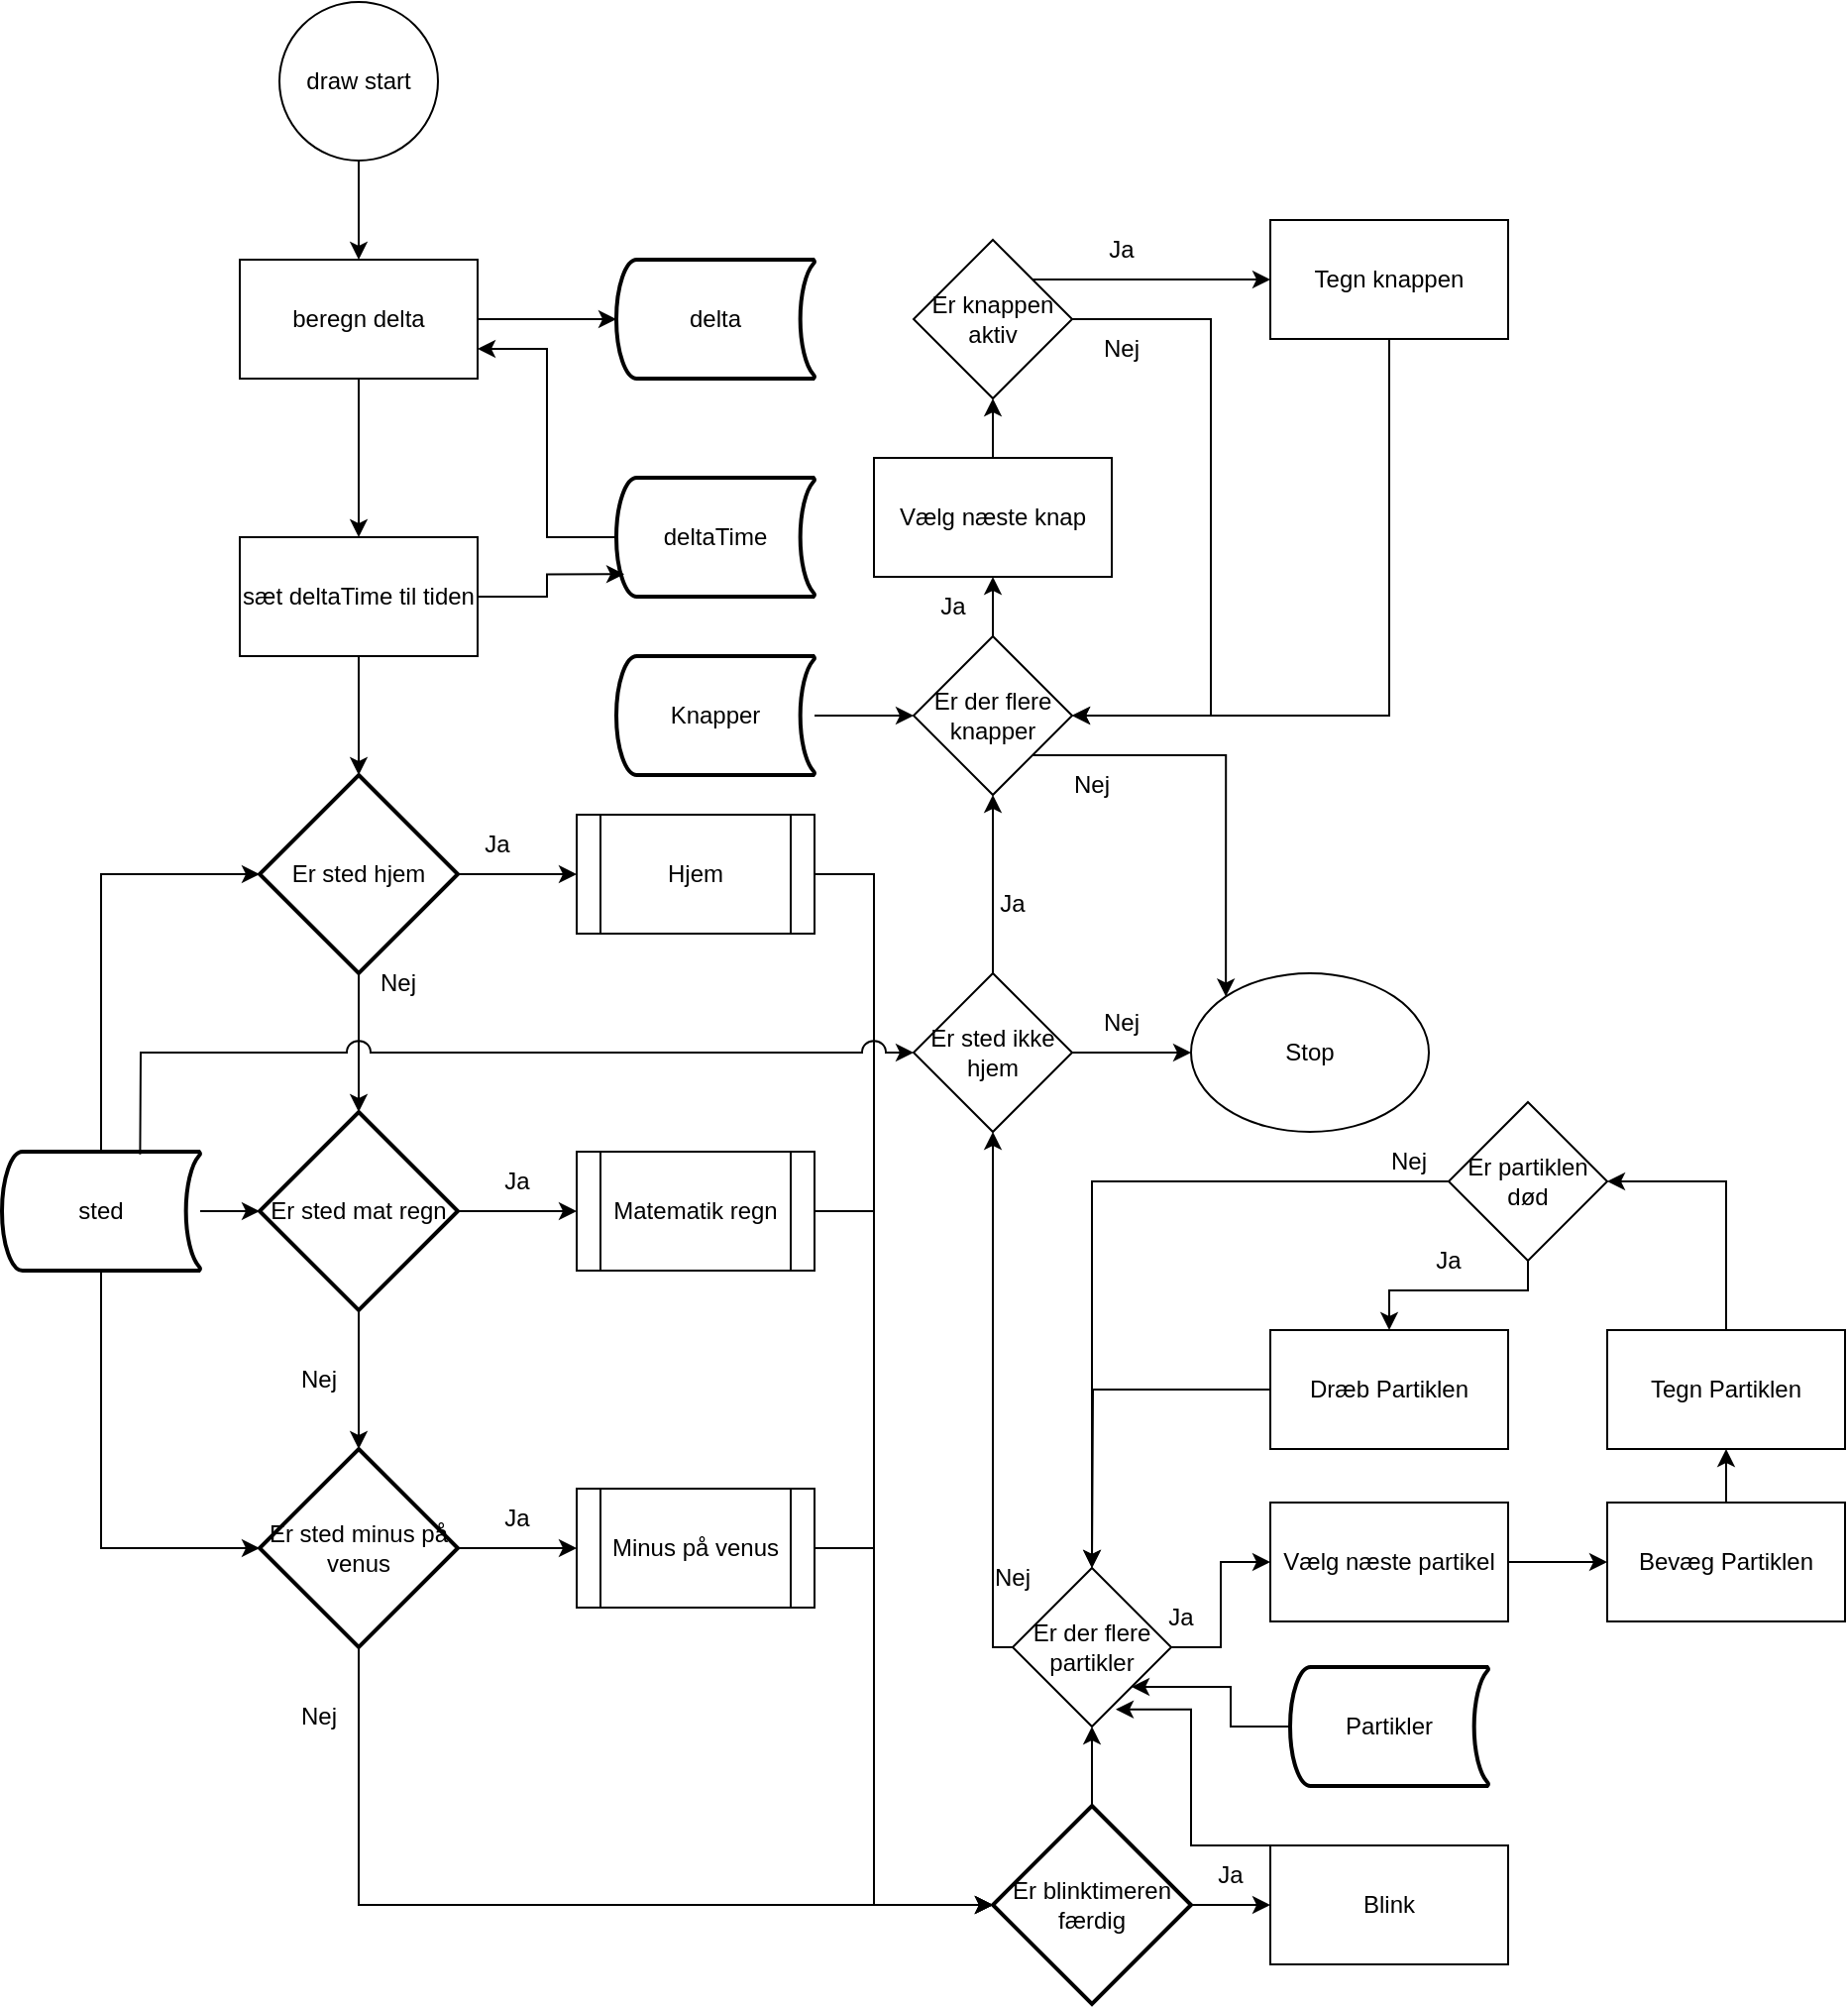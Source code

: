 <mxfile version="26.0.11">
  <diagram name="Side-1" id="qg11AkM4cfyNhcm5he1_">
    <mxGraphModel dx="1323" dy="687" grid="1" gridSize="10" guides="1" tooltips="1" connect="1" arrows="1" fold="1" page="1" pageScale="1" pageWidth="1169" pageHeight="1654" math="0" shadow="0">
      <root>
        <mxCell id="0" />
        <mxCell id="1" parent="0" />
        <mxCell id="YUiSV8p8lnKAEg17Tau_-8" style="edgeStyle=orthogonalEdgeStyle;rounded=0;orthogonalLoop=1;jettySize=auto;html=1;entryX=0.5;entryY=0;entryDx=0;entryDy=0;" parent="1" source="YUiSV8p8lnKAEg17Tau_-1" target="YUiSV8p8lnKAEg17Tau_-3" edge="1">
          <mxGeometry relative="1" as="geometry" />
        </mxCell>
        <mxCell id="YUiSV8p8lnKAEg17Tau_-1" value="draw start" style="ellipse;whiteSpace=wrap;html=1;aspect=fixed;" parent="1" vertex="1">
          <mxGeometry x="160" y="40" width="80" height="80" as="geometry" />
        </mxCell>
        <mxCell id="YUiSV8p8lnKAEg17Tau_-10" style="edgeStyle=orthogonalEdgeStyle;rounded=0;orthogonalLoop=1;jettySize=auto;html=1;entryX=0.5;entryY=0;entryDx=0;entryDy=0;" parent="1" source="YUiSV8p8lnKAEg17Tau_-3" target="YUiSV8p8lnKAEg17Tau_-9" edge="1">
          <mxGeometry relative="1" as="geometry" />
        </mxCell>
        <mxCell id="YUiSV8p8lnKAEg17Tau_-3" value="beregn delta" style="rounded=0;whiteSpace=wrap;html=1;" parent="1" vertex="1">
          <mxGeometry x="140" y="170" width="120" height="60" as="geometry" />
        </mxCell>
        <mxCell id="YUiSV8p8lnKAEg17Tau_-4" value="delta" style="strokeWidth=2;html=1;shape=mxgraph.flowchart.stored_data;whiteSpace=wrap;" parent="1" vertex="1">
          <mxGeometry x="330" y="170" width="100" height="60" as="geometry" />
        </mxCell>
        <mxCell id="YUiSV8p8lnKAEg17Tau_-7" style="edgeStyle=orthogonalEdgeStyle;rounded=0;orthogonalLoop=1;jettySize=auto;html=1;entryX=1;entryY=0.75;entryDx=0;entryDy=0;" parent="1" source="YUiSV8p8lnKAEg17Tau_-5" target="YUiSV8p8lnKAEg17Tau_-3" edge="1">
          <mxGeometry relative="1" as="geometry" />
        </mxCell>
        <mxCell id="YUiSV8p8lnKAEg17Tau_-5" value="deltaTime" style="strokeWidth=2;html=1;shape=mxgraph.flowchart.stored_data;whiteSpace=wrap;" parent="1" vertex="1">
          <mxGeometry x="330" y="280" width="100" height="60" as="geometry" />
        </mxCell>
        <mxCell id="YUiSV8p8lnKAEg17Tau_-6" style="edgeStyle=orthogonalEdgeStyle;rounded=0;orthogonalLoop=1;jettySize=auto;html=1;entryX=0;entryY=0.5;entryDx=0;entryDy=0;entryPerimeter=0;" parent="1" source="YUiSV8p8lnKAEg17Tau_-3" target="YUiSV8p8lnKAEg17Tau_-4" edge="1">
          <mxGeometry relative="1" as="geometry" />
        </mxCell>
        <mxCell id="YUiSV8p8lnKAEg17Tau_-9" value="sæt deltaTime til tiden" style="rounded=0;whiteSpace=wrap;html=1;" parent="1" vertex="1">
          <mxGeometry x="140" y="310" width="120" height="60" as="geometry" />
        </mxCell>
        <mxCell id="YUiSV8p8lnKAEg17Tau_-11" style="edgeStyle=orthogonalEdgeStyle;rounded=0;orthogonalLoop=1;jettySize=auto;html=1;entryX=0.04;entryY=0.811;entryDx=0;entryDy=0;entryPerimeter=0;" parent="1" source="YUiSV8p8lnKAEg17Tau_-9" target="YUiSV8p8lnKAEg17Tau_-5" edge="1">
          <mxGeometry relative="1" as="geometry" />
        </mxCell>
        <mxCell id="YUiSV8p8lnKAEg17Tau_-31" style="edgeStyle=orthogonalEdgeStyle;rounded=0;orthogonalLoop=1;jettySize=auto;html=1;" parent="1" source="YUiSV8p8lnKAEg17Tau_-12" edge="1">
          <mxGeometry relative="1" as="geometry">
            <mxPoint x="310" y="480" as="targetPoint" />
          </mxGeometry>
        </mxCell>
        <mxCell id="YUiSV8p8lnKAEg17Tau_-12" value="Er sted hjem" style="strokeWidth=2;html=1;shape=mxgraph.flowchart.decision;whiteSpace=wrap;" parent="1" vertex="1">
          <mxGeometry x="150" y="430" width="100" height="100" as="geometry" />
        </mxCell>
        <mxCell id="YUiSV8p8lnKAEg17Tau_-13" style="edgeStyle=orthogonalEdgeStyle;rounded=0;orthogonalLoop=1;jettySize=auto;html=1;entryX=0.5;entryY=0;entryDx=0;entryDy=0;entryPerimeter=0;" parent="1" source="YUiSV8p8lnKAEg17Tau_-9" target="YUiSV8p8lnKAEg17Tau_-12" edge="1">
          <mxGeometry relative="1" as="geometry" />
        </mxCell>
        <mxCell id="YUiSV8p8lnKAEg17Tau_-14" value="sted" style="strokeWidth=2;html=1;shape=mxgraph.flowchart.stored_data;whiteSpace=wrap;" parent="1" vertex="1">
          <mxGeometry x="20" y="620" width="100" height="60" as="geometry" />
        </mxCell>
        <mxCell id="YUiSV8p8lnKAEg17Tau_-37" style="edgeStyle=orthogonalEdgeStyle;rounded=0;orthogonalLoop=1;jettySize=auto;html=1;entryX=0;entryY=0.5;entryDx=0;entryDy=0;" parent="1" source="YUiSV8p8lnKAEg17Tau_-15" target="YUiSV8p8lnKAEg17Tau_-34" edge="1">
          <mxGeometry relative="1" as="geometry" />
        </mxCell>
        <mxCell id="YUiSV8p8lnKAEg17Tau_-15" value="Er sted mat regn" style="strokeWidth=2;html=1;shape=mxgraph.flowchart.decision;whiteSpace=wrap;" parent="1" vertex="1">
          <mxGeometry x="150" y="600" width="100" height="100" as="geometry" />
        </mxCell>
        <mxCell id="YUiSV8p8lnKAEg17Tau_-16" style="edgeStyle=orthogonalEdgeStyle;rounded=0;orthogonalLoop=1;jettySize=auto;html=1;entryX=0.5;entryY=0;entryDx=0;entryDy=0;entryPerimeter=0;" parent="1" source="YUiSV8p8lnKAEg17Tau_-12" target="YUiSV8p8lnKAEg17Tau_-15" edge="1">
          <mxGeometry relative="1" as="geometry" />
        </mxCell>
        <mxCell id="YUiSV8p8lnKAEg17Tau_-17" style="edgeStyle=orthogonalEdgeStyle;rounded=0;orthogonalLoop=1;jettySize=auto;html=1;entryX=0;entryY=0.5;entryDx=0;entryDy=0;entryPerimeter=0;" parent="1" source="YUiSV8p8lnKAEg17Tau_-14" target="YUiSV8p8lnKAEg17Tau_-12" edge="1">
          <mxGeometry relative="1" as="geometry">
            <Array as="points">
              <mxPoint x="70" y="480" />
            </Array>
          </mxGeometry>
        </mxCell>
        <mxCell id="YUiSV8p8lnKAEg17Tau_-18" style="edgeStyle=orthogonalEdgeStyle;rounded=0;orthogonalLoop=1;jettySize=auto;html=1;entryX=0;entryY=0.5;entryDx=0;entryDy=0;entryPerimeter=0;" parent="1" source="YUiSV8p8lnKAEg17Tau_-14" target="YUiSV8p8lnKAEg17Tau_-15" edge="1">
          <mxGeometry relative="1" as="geometry" />
        </mxCell>
        <mxCell id="YUiSV8p8lnKAEg17Tau_-38" style="edgeStyle=orthogonalEdgeStyle;rounded=0;orthogonalLoop=1;jettySize=auto;html=1;entryX=0;entryY=0.5;entryDx=0;entryDy=0;" parent="1" source="YUiSV8p8lnKAEg17Tau_-19" target="YUiSV8p8lnKAEg17Tau_-35" edge="1">
          <mxGeometry relative="1" as="geometry" />
        </mxCell>
        <mxCell id="YUiSV8p8lnKAEg17Tau_-19" value="Er sted minus på venus" style="strokeWidth=2;html=1;shape=mxgraph.flowchart.decision;whiteSpace=wrap;" parent="1" vertex="1">
          <mxGeometry x="150" y="770" width="100" height="100" as="geometry" />
        </mxCell>
        <mxCell id="YUiSV8p8lnKAEg17Tau_-20" style="edgeStyle=orthogonalEdgeStyle;rounded=0;orthogonalLoop=1;jettySize=auto;html=1;entryX=0.5;entryY=0;entryDx=0;entryDy=0;entryPerimeter=0;" parent="1" source="YUiSV8p8lnKAEg17Tau_-15" target="YUiSV8p8lnKAEg17Tau_-19" edge="1">
          <mxGeometry relative="1" as="geometry" />
        </mxCell>
        <mxCell id="YUiSV8p8lnKAEg17Tau_-21" style="edgeStyle=orthogonalEdgeStyle;rounded=0;orthogonalLoop=1;jettySize=auto;html=1;entryX=0;entryY=0.5;entryDx=0;entryDy=0;entryPerimeter=0;" parent="1" source="YUiSV8p8lnKAEg17Tau_-14" target="YUiSV8p8lnKAEg17Tau_-19" edge="1">
          <mxGeometry relative="1" as="geometry">
            <Array as="points">
              <mxPoint x="70" y="820" />
            </Array>
          </mxGeometry>
        </mxCell>
        <mxCell id="YUiSV8p8lnKAEg17Tau_-25" value="Nej" style="text;html=1;align=center;verticalAlign=middle;whiteSpace=wrap;rounded=0;" parent="1" vertex="1">
          <mxGeometry x="190" y="520" width="60" height="30" as="geometry" />
        </mxCell>
        <mxCell id="YUiSV8p8lnKAEg17Tau_-26" value="Nej" style="text;html=1;align=center;verticalAlign=middle;whiteSpace=wrap;rounded=0;" parent="1" vertex="1">
          <mxGeometry x="150" y="720" width="60" height="30" as="geometry" />
        </mxCell>
        <mxCell id="YUiSV8p8lnKAEg17Tau_-28" value="" style="edgeStyle=orthogonalEdgeStyle;rounded=0;orthogonalLoop=1;jettySize=auto;html=1;entryX=0;entryY=0.5;entryDx=0;entryDy=0;entryPerimeter=0;" parent="1" source="YUiSV8p8lnKAEg17Tau_-19" target="YUiSV8p8lnKAEg17Tau_-45" edge="1">
          <mxGeometry relative="1" as="geometry">
            <mxPoint x="200" y="870" as="sourcePoint" />
            <mxPoint x="200" y="950" as="targetPoint" />
            <Array as="points">
              <mxPoint x="200" y="1000" />
            </Array>
          </mxGeometry>
        </mxCell>
        <mxCell id="YUiSV8p8lnKAEg17Tau_-27" value="Nej" style="text;html=1;align=center;verticalAlign=middle;whiteSpace=wrap;rounded=0;" parent="1" vertex="1">
          <mxGeometry x="150" y="890" width="60" height="30" as="geometry" />
        </mxCell>
        <mxCell id="YUiSV8p8lnKAEg17Tau_-32" value="Hjem&lt;span style=&quot;color: rgba(0, 0, 0, 0); font-family: monospace; font-size: 0px; text-align: start; text-wrap-mode: nowrap;&quot;&gt;%3CmxGraphModel%3E%3Croot%3E%3CmxCell%20id%3D%220%22%2F%3E%3CmxCell%20id%3D%221%22%20parent%3D%220%22%2F%3E%3CmxCell%20id%3D%222%22%20value%3D%22Nej%22%20style%3D%22text%3Bhtml%3D1%3Balign%3Dcenter%3BverticalAlign%3Dmiddle%3BwhiteSpace%3Dwrap%3Brounded%3D0%3B%22%20vertex%3D%221%22%20parent%3D%221%22%3E%3CmxGeometry%20x%3D%22150%22%20y%3D%22550%22%20width%3D%2260%22%20height%3D%2230%22%20as%3D%22geometry%22%2F%3E%3C%2FmxCell%3E%3C%2Froot%3E%3C%2FmxGraphModel%3E&lt;/span&gt;" style="shape=process;whiteSpace=wrap;html=1;backgroundOutline=1;" parent="1" vertex="1">
          <mxGeometry x="310" y="450" width="120" height="60" as="geometry" />
        </mxCell>
        <mxCell id="YUiSV8p8lnKAEg17Tau_-34" value="Matematik regn" style="shape=process;whiteSpace=wrap;html=1;backgroundOutline=1;" parent="1" vertex="1">
          <mxGeometry x="310" y="620" width="120" height="60" as="geometry" />
        </mxCell>
        <mxCell id="YUiSV8p8lnKAEg17Tau_-35" value="Minus på venus" style="shape=process;whiteSpace=wrap;html=1;backgroundOutline=1;" parent="1" vertex="1">
          <mxGeometry x="310" y="790" width="120" height="60" as="geometry" />
        </mxCell>
        <mxCell id="YUiSV8p8lnKAEg17Tau_-40" value="Ja" style="text;html=1;align=center;verticalAlign=middle;whiteSpace=wrap;rounded=0;" parent="1" vertex="1">
          <mxGeometry x="240" y="450" width="60" height="30" as="geometry" />
        </mxCell>
        <mxCell id="YUiSV8p8lnKAEg17Tau_-41" value="Ja" style="text;html=1;align=center;verticalAlign=middle;whiteSpace=wrap;rounded=0;" parent="1" vertex="1">
          <mxGeometry x="250" y="620" width="60" height="30" as="geometry" />
        </mxCell>
        <mxCell id="YUiSV8p8lnKAEg17Tau_-42" value="Ja" style="text;html=1;align=center;verticalAlign=middle;whiteSpace=wrap;rounded=0;" parent="1" vertex="1">
          <mxGeometry x="500" y="480" width="60" height="30" as="geometry" />
        </mxCell>
        <mxCell id="YUiSV8p8lnKAEg17Tau_-43" value="Ja" style="text;html=1;align=center;verticalAlign=middle;whiteSpace=wrap;rounded=0;" parent="1" vertex="1">
          <mxGeometry x="250" y="790" width="60" height="30" as="geometry" />
        </mxCell>
        <mxCell id="YUiSV8p8lnKAEg17Tau_-52" style="edgeStyle=orthogonalEdgeStyle;rounded=0;orthogonalLoop=1;jettySize=auto;html=1;entryX=0;entryY=0.5;entryDx=0;entryDy=0;" parent="1" source="YUiSV8p8lnKAEg17Tau_-45" target="YUiSV8p8lnKAEg17Tau_-51" edge="1">
          <mxGeometry relative="1" as="geometry" />
        </mxCell>
        <mxCell id="YUiSV8p8lnKAEg17Tau_-80" style="edgeStyle=orthogonalEdgeStyle;rounded=0;orthogonalLoop=1;jettySize=auto;html=1;entryX=0.5;entryY=1;entryDx=0;entryDy=0;" parent="1" source="YUiSV8p8lnKAEg17Tau_-45" target="YUiSV8p8lnKAEg17Tau_-65" edge="1">
          <mxGeometry relative="1" as="geometry" />
        </mxCell>
        <mxCell id="YUiSV8p8lnKAEg17Tau_-45" value="Er blinktimeren færdig" style="strokeWidth=2;html=1;shape=mxgraph.flowchart.decision;whiteSpace=wrap;" parent="1" vertex="1">
          <mxGeometry x="520" y="950" width="100" height="100" as="geometry" />
        </mxCell>
        <mxCell id="YUiSV8p8lnKAEg17Tau_-48" style="edgeStyle=orthogonalEdgeStyle;rounded=0;orthogonalLoop=1;jettySize=auto;html=1;entryX=0;entryY=0.5;entryDx=0;entryDy=0;entryPerimeter=0;" parent="1" source="YUiSV8p8lnKAEg17Tau_-35" target="YUiSV8p8lnKAEg17Tau_-45" edge="1">
          <mxGeometry relative="1" as="geometry">
            <Array as="points">
              <mxPoint x="460" y="820" />
              <mxPoint x="460" y="1000" />
            </Array>
          </mxGeometry>
        </mxCell>
        <mxCell id="YUiSV8p8lnKAEg17Tau_-49" style="edgeStyle=orthogonalEdgeStyle;rounded=0;orthogonalLoop=1;jettySize=auto;html=1;entryX=0;entryY=0.5;entryDx=0;entryDy=0;entryPerimeter=0;" parent="1" source="YUiSV8p8lnKAEg17Tau_-34" target="YUiSV8p8lnKAEg17Tau_-45" edge="1">
          <mxGeometry relative="1" as="geometry">
            <Array as="points">
              <mxPoint x="460" y="650" />
              <mxPoint x="460" y="1000" />
            </Array>
          </mxGeometry>
        </mxCell>
        <mxCell id="YUiSV8p8lnKAEg17Tau_-50" style="edgeStyle=orthogonalEdgeStyle;rounded=0;orthogonalLoop=1;jettySize=auto;html=1;entryX=0;entryY=0.5;entryDx=0;entryDy=0;entryPerimeter=0;" parent="1" source="YUiSV8p8lnKAEg17Tau_-32" target="YUiSV8p8lnKAEg17Tau_-45" edge="1">
          <mxGeometry relative="1" as="geometry">
            <Array as="points">
              <mxPoint x="460" y="480" />
              <mxPoint x="460" y="1000" />
            </Array>
          </mxGeometry>
        </mxCell>
        <mxCell id="YUiSV8p8lnKAEg17Tau_-51" value="Blink" style="rounded=0;whiteSpace=wrap;html=1;" parent="1" vertex="1">
          <mxGeometry x="660" y="970" width="120" height="60" as="geometry" />
        </mxCell>
        <mxCell id="YUiSV8p8lnKAEg17Tau_-59" value="Ja" style="text;html=1;align=center;verticalAlign=middle;whiteSpace=wrap;rounded=0;" parent="1" vertex="1">
          <mxGeometry x="610" y="970" width="60" height="30" as="geometry" />
        </mxCell>
        <mxCell id="YUiSV8p8lnKAEg17Tau_-92" style="edgeStyle=orthogonalEdgeStyle;rounded=0;orthogonalLoop=1;jettySize=auto;html=1;entryX=0.5;entryY=1;entryDx=0;entryDy=0;" parent="1" source="YUiSV8p8lnKAEg17Tau_-64" target="YUiSV8p8lnKAEg17Tau_-74" edge="1">
          <mxGeometry relative="1" as="geometry" />
        </mxCell>
        <mxCell id="YUiSV8p8lnKAEg17Tau_-64" value="Bevæg Partiklen" style="rounded=0;whiteSpace=wrap;html=1;" parent="1" vertex="1">
          <mxGeometry x="830" y="797" width="120" height="60" as="geometry" />
        </mxCell>
        <mxCell id="YUiSV8p8lnKAEg17Tau_-94" style="edgeStyle=orthogonalEdgeStyle;rounded=0;orthogonalLoop=1;jettySize=auto;html=1;entryX=0;entryY=0.5;entryDx=0;entryDy=0;" parent="1" source="YUiSV8p8lnKAEg17Tau_-65" target="YUiSV8p8lnKAEg17Tau_-63" edge="1">
          <mxGeometry relative="1" as="geometry" />
        </mxCell>
        <mxCell id="YUiSV8p8lnKAEg17Tau_-99" style="edgeStyle=orthogonalEdgeStyle;rounded=0;orthogonalLoop=1;jettySize=auto;html=1;entryX=0.5;entryY=1;entryDx=0;entryDy=0;" parent="1" source="YUiSV8p8lnKAEg17Tau_-65" target="YUiSV8p8lnKAEg17Tau_-100" edge="1">
          <mxGeometry relative="1" as="geometry">
            <mxPoint x="510" y="610" as="targetPoint" />
            <Array as="points">
              <mxPoint x="520" y="870" />
            </Array>
          </mxGeometry>
        </mxCell>
        <mxCell id="YUiSV8p8lnKAEg17Tau_-65" value="Er der flere partikler" style="rhombus;whiteSpace=wrap;html=1;" parent="1" vertex="1">
          <mxGeometry x="530" y="830" width="80" height="80" as="geometry" />
        </mxCell>
        <mxCell id="YUiSV8p8lnKAEg17Tau_-69" value="Nej" style="text;html=1;align=center;verticalAlign=middle;whiteSpace=wrap;rounded=0;" parent="1" vertex="1">
          <mxGeometry x="500" y="820" width="60" height="30" as="geometry" />
        </mxCell>
        <mxCell id="YUiSV8p8lnKAEg17Tau_-79" style="edgeStyle=orthogonalEdgeStyle;rounded=0;orthogonalLoop=1;jettySize=auto;html=1;entryX=1;entryY=1;entryDx=0;entryDy=0;" parent="1" source="YUiSV8p8lnKAEg17Tau_-71" target="YUiSV8p8lnKAEg17Tau_-65" edge="1">
          <mxGeometry relative="1" as="geometry" />
        </mxCell>
        <mxCell id="YUiSV8p8lnKAEg17Tau_-71" value="Partikler" style="strokeWidth=2;html=1;shape=mxgraph.flowchart.stored_data;whiteSpace=wrap;" parent="1" vertex="1">
          <mxGeometry x="670" y="880" width="100" height="60" as="geometry" />
        </mxCell>
        <mxCell id="YUiSV8p8lnKAEg17Tau_-93" style="edgeStyle=orthogonalEdgeStyle;rounded=0;orthogonalLoop=1;jettySize=auto;html=1;entryX=1;entryY=0.5;entryDx=0;entryDy=0;" parent="1" source="YUiSV8p8lnKAEg17Tau_-74" target="YUiSV8p8lnKAEg17Tau_-77" edge="1">
          <mxGeometry relative="1" as="geometry" />
        </mxCell>
        <mxCell id="YUiSV8p8lnKAEg17Tau_-74" value="Tegn Partiklen" style="rounded=0;whiteSpace=wrap;html=1;" parent="1" vertex="1">
          <mxGeometry x="830" y="710" width="120" height="60" as="geometry" />
        </mxCell>
        <mxCell id="YUiSV8p8lnKAEg17Tau_-83" style="edgeStyle=orthogonalEdgeStyle;rounded=0;orthogonalLoop=1;jettySize=auto;html=1;entryX=0.5;entryY=0;entryDx=0;entryDy=0;" parent="1" source="YUiSV8p8lnKAEg17Tau_-77" target="YUiSV8p8lnKAEg17Tau_-82" edge="1">
          <mxGeometry relative="1" as="geometry">
            <Array as="points">
              <mxPoint x="790" y="690" />
              <mxPoint x="720" y="690" />
            </Array>
          </mxGeometry>
        </mxCell>
        <mxCell id="YUiSV8p8lnKAEg17Tau_-95" style="edgeStyle=orthogonalEdgeStyle;rounded=0;orthogonalLoop=1;jettySize=auto;html=1;entryX=0.5;entryY=0;entryDx=0;entryDy=0;" parent="1" source="YUiSV8p8lnKAEg17Tau_-77" target="YUiSV8p8lnKAEg17Tau_-65" edge="1">
          <mxGeometry relative="1" as="geometry">
            <mxPoint x="580" y="790" as="targetPoint" />
          </mxGeometry>
        </mxCell>
        <mxCell id="YUiSV8p8lnKAEg17Tau_-77" value="Er partiklen død" style="rhombus;whiteSpace=wrap;html=1;" parent="1" vertex="1">
          <mxGeometry x="750" y="595" width="80" height="80" as="geometry" />
        </mxCell>
        <mxCell id="YUiSV8p8lnKAEg17Tau_-96" style="edgeStyle=orthogonalEdgeStyle;rounded=0;orthogonalLoop=1;jettySize=auto;html=1;" parent="1" source="YUiSV8p8lnKAEg17Tau_-82" edge="1">
          <mxGeometry relative="1" as="geometry">
            <mxPoint x="570" y="830" as="targetPoint" />
          </mxGeometry>
        </mxCell>
        <mxCell id="YUiSV8p8lnKAEg17Tau_-82" value="Dræb Partiklen" style="rounded=0;whiteSpace=wrap;html=1;" parent="1" vertex="1">
          <mxGeometry x="660" y="710" width="120" height="60" as="geometry" />
        </mxCell>
        <mxCell id="YUiSV8p8lnKAEg17Tau_-88" style="edgeStyle=orthogonalEdgeStyle;rounded=0;orthogonalLoop=1;jettySize=auto;html=1;entryX=0;entryY=0.5;entryDx=0;entryDy=0;" parent="1" source="YUiSV8p8lnKAEg17Tau_-63" target="YUiSV8p8lnKAEg17Tau_-64" edge="1">
          <mxGeometry relative="1" as="geometry" />
        </mxCell>
        <mxCell id="YUiSV8p8lnKAEg17Tau_-63" value="Vælg næste partikel" style="rounded=0;whiteSpace=wrap;html=1;" parent="1" vertex="1">
          <mxGeometry x="660" y="797" width="120" height="60" as="geometry" />
        </mxCell>
        <mxCell id="YUiSV8p8lnKAEg17Tau_-68" value="Ja" style="text;html=1;align=center;verticalAlign=middle;whiteSpace=wrap;rounded=0;" parent="1" vertex="1">
          <mxGeometry x="585" y="840" width="60" height="30" as="geometry" />
        </mxCell>
        <mxCell id="YUiSV8p8lnKAEg17Tau_-97" value="Nej" style="text;html=1;align=center;verticalAlign=middle;whiteSpace=wrap;rounded=0;" parent="1" vertex="1">
          <mxGeometry x="700" y="610" width="60" height="30" as="geometry" />
        </mxCell>
        <mxCell id="YUiSV8p8lnKAEg17Tau_-98" value="Ja" style="text;html=1;align=center;verticalAlign=middle;whiteSpace=wrap;rounded=0;" parent="1" vertex="1">
          <mxGeometry x="720" y="660" width="60" height="30" as="geometry" />
        </mxCell>
        <mxCell id="YUiSV8p8lnKAEg17Tau_-103" style="edgeStyle=orthogonalEdgeStyle;rounded=0;orthogonalLoop=1;jettySize=auto;html=1;entryX=0;entryY=0.5;entryDx=0;entryDy=0;" parent="1" source="YUiSV8p8lnKAEg17Tau_-100" target="YUiSV8p8lnKAEg17Tau_-104" edge="1">
          <mxGeometry relative="1" as="geometry">
            <mxPoint x="620" y="570" as="targetPoint" />
          </mxGeometry>
        </mxCell>
        <mxCell id="YUiSV8p8lnKAEg17Tau_-107" style="edgeStyle=orthogonalEdgeStyle;rounded=0;orthogonalLoop=1;jettySize=auto;html=1;entryX=0.5;entryY=1;entryDx=0;entryDy=0;" parent="1" source="YUiSV8p8lnKAEg17Tau_-100" target="YUiSV8p8lnKAEg17Tau_-106" edge="1">
          <mxGeometry relative="1" as="geometry" />
        </mxCell>
        <mxCell id="YUiSV8p8lnKAEg17Tau_-100" value="Er sted ikke hjem" style="rhombus;whiteSpace=wrap;html=1;" parent="1" vertex="1">
          <mxGeometry x="480" y="530" width="80" height="80" as="geometry" />
        </mxCell>
        <mxCell id="YUiSV8p8lnKAEg17Tau_-102" value="" style="endArrow=classic;html=1;rounded=0;entryX=0;entryY=0.5;entryDx=0;entryDy=0;exitX=0.697;exitY=0.022;exitDx=0;exitDy=0;exitPerimeter=0;jumpStyle=arc;jumpSize=12;" parent="1" source="YUiSV8p8lnKAEg17Tau_-14" target="YUiSV8p8lnKAEg17Tau_-100" edge="1">
          <mxGeometry width="50" height="50" relative="1" as="geometry">
            <mxPoint x="130" y="570" as="sourcePoint" />
            <mxPoint x="290" y="560" as="targetPoint" />
            <Array as="points">
              <mxPoint x="90" y="570" />
            </Array>
          </mxGeometry>
        </mxCell>
        <mxCell id="YUiSV8p8lnKAEg17Tau_-104" value="Stop" style="ellipse;whiteSpace=wrap;html=1;" parent="1" vertex="1">
          <mxGeometry x="620" y="530" width="120" height="80" as="geometry" />
        </mxCell>
        <mxCell id="YUiSV8p8lnKAEg17Tau_-105" value="Nej" style="text;html=1;align=center;verticalAlign=middle;whiteSpace=wrap;rounded=0;" parent="1" vertex="1">
          <mxGeometry x="555" y="540" width="60" height="30" as="geometry" />
        </mxCell>
        <mxCell id="YUiSV8p8lnKAEg17Tau_-108" style="edgeStyle=orthogonalEdgeStyle;rounded=0;orthogonalLoop=1;jettySize=auto;html=1;entryX=0;entryY=0;entryDx=0;entryDy=0;" parent="1" source="YUiSV8p8lnKAEg17Tau_-106" target="YUiSV8p8lnKAEg17Tau_-104" edge="1">
          <mxGeometry relative="1" as="geometry">
            <Array as="points">
              <mxPoint x="638" y="420" />
            </Array>
          </mxGeometry>
        </mxCell>
        <mxCell id="YUiSV8p8lnKAEg17Tau_-114" style="edgeStyle=orthogonalEdgeStyle;rounded=0;orthogonalLoop=1;jettySize=auto;html=1;entryX=0.5;entryY=1;entryDx=0;entryDy=0;" parent="1" source="YUiSV8p8lnKAEg17Tau_-106" target="YUiSV8p8lnKAEg17Tau_-112" edge="1">
          <mxGeometry relative="1" as="geometry" />
        </mxCell>
        <mxCell id="YUiSV8p8lnKAEg17Tau_-106" value="Er der flere knapper" style="rhombus;whiteSpace=wrap;html=1;" parent="1" vertex="1">
          <mxGeometry x="480" y="360" width="80" height="80" as="geometry" />
        </mxCell>
        <mxCell id="YUiSV8p8lnKAEg17Tau_-110" style="edgeStyle=orthogonalEdgeStyle;rounded=0;orthogonalLoop=1;jettySize=auto;html=1;entryX=0;entryY=0.5;entryDx=0;entryDy=0;" parent="1" source="YUiSV8p8lnKAEg17Tau_-109" target="YUiSV8p8lnKAEg17Tau_-106" edge="1">
          <mxGeometry relative="1" as="geometry" />
        </mxCell>
        <mxCell id="YUiSV8p8lnKAEg17Tau_-109" value="Knapper" style="strokeWidth=2;html=1;shape=mxgraph.flowchart.stored_data;whiteSpace=wrap;" parent="1" vertex="1">
          <mxGeometry x="330" y="370" width="100" height="60" as="geometry" />
        </mxCell>
        <mxCell id="YUiSV8p8lnKAEg17Tau_-111" value="Nej" style="text;html=1;align=center;verticalAlign=middle;whiteSpace=wrap;rounded=0;" parent="1" vertex="1">
          <mxGeometry x="540" y="420" width="60" height="30" as="geometry" />
        </mxCell>
        <mxCell id="YUiSV8p8lnKAEg17Tau_-115" style="edgeStyle=orthogonalEdgeStyle;rounded=0;orthogonalLoop=1;jettySize=auto;html=1;entryX=0.5;entryY=1;entryDx=0;entryDy=0;" parent="1" source="YUiSV8p8lnKAEg17Tau_-112" target="YUiSV8p8lnKAEg17Tau_-113" edge="1">
          <mxGeometry relative="1" as="geometry" />
        </mxCell>
        <mxCell id="YUiSV8p8lnKAEg17Tau_-112" value="Vælg næste knap" style="rounded=0;whiteSpace=wrap;html=1;" parent="1" vertex="1">
          <mxGeometry x="460" y="270" width="120" height="60" as="geometry" />
        </mxCell>
        <mxCell id="YUiSV8p8lnKAEg17Tau_-121" style="edgeStyle=orthogonalEdgeStyle;rounded=0;orthogonalLoop=1;jettySize=auto;html=1;entryX=0;entryY=0.5;entryDx=0;entryDy=0;" parent="1" source="YUiSV8p8lnKAEg17Tau_-113" target="YUiSV8p8lnKAEg17Tau_-120" edge="1">
          <mxGeometry relative="1" as="geometry">
            <Array as="points">
              <mxPoint x="580" y="180" />
              <mxPoint x="580" y="180" />
            </Array>
          </mxGeometry>
        </mxCell>
        <mxCell id="YUiSV8p8lnKAEg17Tau_-122" style="edgeStyle=orthogonalEdgeStyle;rounded=0;orthogonalLoop=1;jettySize=auto;html=1;entryX=1;entryY=0.5;entryDx=0;entryDy=0;" parent="1" source="YUiSV8p8lnKAEg17Tau_-113" target="YUiSV8p8lnKAEg17Tau_-106" edge="1">
          <mxGeometry relative="1" as="geometry">
            <Array as="points">
              <mxPoint x="630" y="200" />
              <mxPoint x="630" y="400" />
            </Array>
          </mxGeometry>
        </mxCell>
        <mxCell id="YUiSV8p8lnKAEg17Tau_-113" value="Er knappen aktiv" style="rhombus;whiteSpace=wrap;html=1;" parent="1" vertex="1">
          <mxGeometry x="480" y="160" width="80" height="80" as="geometry" />
        </mxCell>
        <mxCell id="YUiSV8p8lnKAEg17Tau_-118" value="Ja" style="text;html=1;align=center;verticalAlign=middle;whiteSpace=wrap;rounded=0;" parent="1" vertex="1">
          <mxGeometry x="470" y="330" width="60" height="30" as="geometry" />
        </mxCell>
        <mxCell id="YUiSV8p8lnKAEg17Tau_-119" value="Ja" style="text;html=1;align=center;verticalAlign=middle;whiteSpace=wrap;rounded=0;" parent="1" vertex="1">
          <mxGeometry x="555" y="150" width="60" height="30" as="geometry" />
        </mxCell>
        <mxCell id="YUiSV8p8lnKAEg17Tau_-125" style="edgeStyle=orthogonalEdgeStyle;rounded=0;orthogonalLoop=1;jettySize=auto;html=1;entryX=1;entryY=0.5;entryDx=0;entryDy=0;" parent="1" source="YUiSV8p8lnKAEg17Tau_-120" target="YUiSV8p8lnKAEg17Tau_-106" edge="1">
          <mxGeometry relative="1" as="geometry">
            <Array as="points">
              <mxPoint x="720" y="400" />
            </Array>
          </mxGeometry>
        </mxCell>
        <mxCell id="YUiSV8p8lnKAEg17Tau_-120" value="Tegn knappen" style="rounded=0;whiteSpace=wrap;html=1;" parent="1" vertex="1">
          <mxGeometry x="660" y="150" width="120" height="60" as="geometry" />
        </mxCell>
        <mxCell id="YUiSV8p8lnKAEg17Tau_-126" value="Nej" style="text;html=1;align=center;verticalAlign=middle;whiteSpace=wrap;rounded=0;" parent="1" vertex="1">
          <mxGeometry x="555" y="200" width="60" height="30" as="geometry" />
        </mxCell>
        <mxCell id="mbAcNBdtc2FEMOWmcD2_-1" style="edgeStyle=orthogonalEdgeStyle;rounded=0;orthogonalLoop=1;jettySize=auto;html=1;entryX=0.65;entryY=0.892;entryDx=0;entryDy=0;entryPerimeter=0;" parent="1" source="YUiSV8p8lnKAEg17Tau_-51" target="YUiSV8p8lnKAEg17Tau_-65" edge="1">
          <mxGeometry relative="1" as="geometry">
            <Array as="points">
              <mxPoint x="620" y="970" />
              <mxPoint x="620" y="901" />
            </Array>
          </mxGeometry>
        </mxCell>
      </root>
    </mxGraphModel>
  </diagram>
</mxfile>
